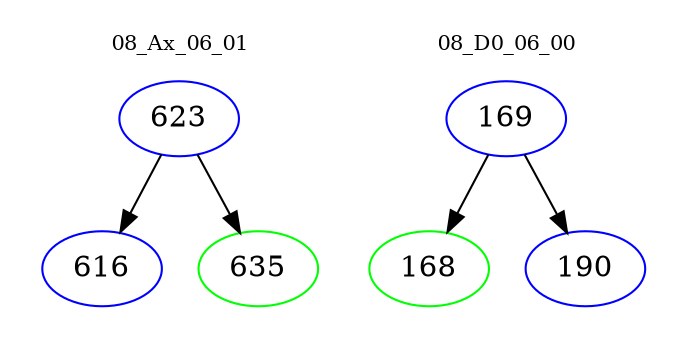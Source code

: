 digraph{
subgraph cluster_0 {
color = white
label = "08_Ax_06_01";
fontsize=10;
T0_623 [label="623", color="blue"]
T0_623 -> T0_616 [color="black"]
T0_616 [label="616", color="blue"]
T0_623 -> T0_635 [color="black"]
T0_635 [label="635", color="green"]
}
subgraph cluster_1 {
color = white
label = "08_D0_06_00";
fontsize=10;
T1_169 [label="169", color="blue"]
T1_169 -> T1_168 [color="black"]
T1_168 [label="168", color="green"]
T1_169 -> T1_190 [color="black"]
T1_190 [label="190", color="blue"]
}
}

